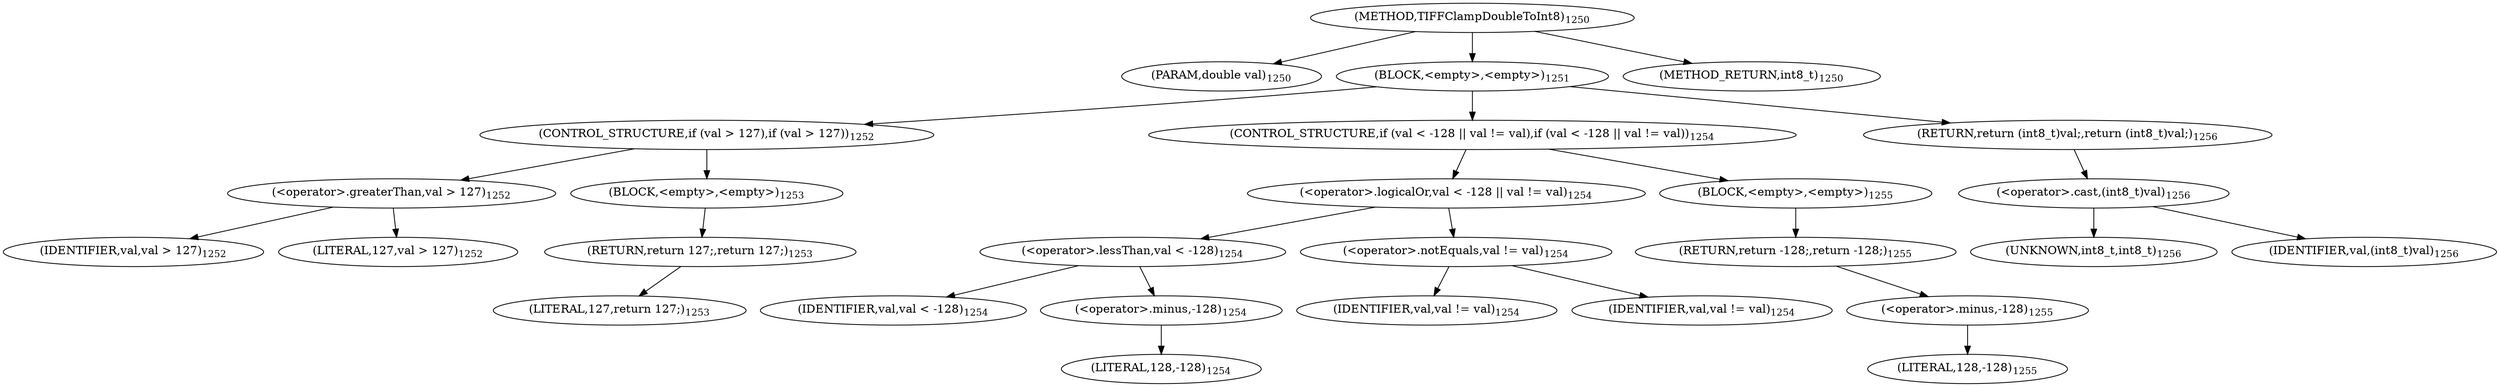 digraph "TIFFClampDoubleToInt8" {  
"67374" [label = <(METHOD,TIFFClampDoubleToInt8)<SUB>1250</SUB>> ]
"67375" [label = <(PARAM,double val)<SUB>1250</SUB>> ]
"67376" [label = <(BLOCK,&lt;empty&gt;,&lt;empty&gt;)<SUB>1251</SUB>> ]
"67377" [label = <(CONTROL_STRUCTURE,if (val &gt; 127),if (val &gt; 127))<SUB>1252</SUB>> ]
"67378" [label = <(&lt;operator&gt;.greaterThan,val &gt; 127)<SUB>1252</SUB>> ]
"67379" [label = <(IDENTIFIER,val,val &gt; 127)<SUB>1252</SUB>> ]
"67380" [label = <(LITERAL,127,val &gt; 127)<SUB>1252</SUB>> ]
"67381" [label = <(BLOCK,&lt;empty&gt;,&lt;empty&gt;)<SUB>1253</SUB>> ]
"67382" [label = <(RETURN,return 127;,return 127;)<SUB>1253</SUB>> ]
"67383" [label = <(LITERAL,127,return 127;)<SUB>1253</SUB>> ]
"67384" [label = <(CONTROL_STRUCTURE,if (val &lt; -128 || val != val),if (val &lt; -128 || val != val))<SUB>1254</SUB>> ]
"67385" [label = <(&lt;operator&gt;.logicalOr,val &lt; -128 || val != val)<SUB>1254</SUB>> ]
"67386" [label = <(&lt;operator&gt;.lessThan,val &lt; -128)<SUB>1254</SUB>> ]
"67387" [label = <(IDENTIFIER,val,val &lt; -128)<SUB>1254</SUB>> ]
"67388" [label = <(&lt;operator&gt;.minus,-128)<SUB>1254</SUB>> ]
"67389" [label = <(LITERAL,128,-128)<SUB>1254</SUB>> ]
"67390" [label = <(&lt;operator&gt;.notEquals,val != val)<SUB>1254</SUB>> ]
"67391" [label = <(IDENTIFIER,val,val != val)<SUB>1254</SUB>> ]
"67392" [label = <(IDENTIFIER,val,val != val)<SUB>1254</SUB>> ]
"67393" [label = <(BLOCK,&lt;empty&gt;,&lt;empty&gt;)<SUB>1255</SUB>> ]
"67394" [label = <(RETURN,return -128;,return -128;)<SUB>1255</SUB>> ]
"67395" [label = <(&lt;operator&gt;.minus,-128)<SUB>1255</SUB>> ]
"67396" [label = <(LITERAL,128,-128)<SUB>1255</SUB>> ]
"67397" [label = <(RETURN,return (int8_t)val;,return (int8_t)val;)<SUB>1256</SUB>> ]
"67398" [label = <(&lt;operator&gt;.cast,(int8_t)val)<SUB>1256</SUB>> ]
"67399" [label = <(UNKNOWN,int8_t,int8_t)<SUB>1256</SUB>> ]
"67400" [label = <(IDENTIFIER,val,(int8_t)val)<SUB>1256</SUB>> ]
"67401" [label = <(METHOD_RETURN,int8_t)<SUB>1250</SUB>> ]
  "67374" -> "67375" 
  "67374" -> "67376" 
  "67374" -> "67401" 
  "67376" -> "67377" 
  "67376" -> "67384" 
  "67376" -> "67397" 
  "67377" -> "67378" 
  "67377" -> "67381" 
  "67378" -> "67379" 
  "67378" -> "67380" 
  "67381" -> "67382" 
  "67382" -> "67383" 
  "67384" -> "67385" 
  "67384" -> "67393" 
  "67385" -> "67386" 
  "67385" -> "67390" 
  "67386" -> "67387" 
  "67386" -> "67388" 
  "67388" -> "67389" 
  "67390" -> "67391" 
  "67390" -> "67392" 
  "67393" -> "67394" 
  "67394" -> "67395" 
  "67395" -> "67396" 
  "67397" -> "67398" 
  "67398" -> "67399" 
  "67398" -> "67400" 
}
